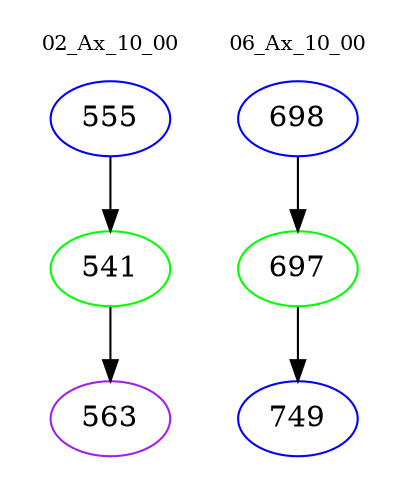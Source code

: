 digraph{
subgraph cluster_0 {
color = white
label = "02_Ax_10_00";
fontsize=10;
T0_555 [label="555", color="blue"]
T0_555 -> T0_541 [color="black"]
T0_541 [label="541", color="green"]
T0_541 -> T0_563 [color="black"]
T0_563 [label="563", color="purple"]
}
subgraph cluster_1 {
color = white
label = "06_Ax_10_00";
fontsize=10;
T1_698 [label="698", color="blue"]
T1_698 -> T1_697 [color="black"]
T1_697 [label="697", color="green"]
T1_697 -> T1_749 [color="black"]
T1_749 [label="749", color="blue"]
}
}
